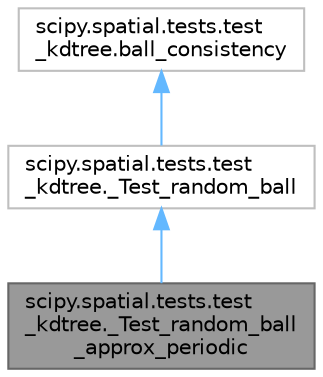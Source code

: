 digraph "scipy.spatial.tests.test_kdtree._Test_random_ball_approx_periodic"
{
 // LATEX_PDF_SIZE
  bgcolor="transparent";
  edge [fontname=Helvetica,fontsize=10,labelfontname=Helvetica,labelfontsize=10];
  node [fontname=Helvetica,fontsize=10,shape=box,height=0.2,width=0.4];
  Node1 [id="Node000001",label="scipy.spatial.tests.test\l_kdtree._Test_random_ball\l_approx_periodic",height=0.2,width=0.4,color="gray40", fillcolor="grey60", style="filled", fontcolor="black",tooltip=" "];
  Node2 -> Node1 [id="edge1_Node000001_Node000002",dir="back",color="steelblue1",style="solid",tooltip=" "];
  Node2 [id="Node000002",label="scipy.spatial.tests.test\l_kdtree._Test_random_ball",height=0.2,width=0.4,color="grey75", fillcolor="white", style="filled",URL="$d4/d01/classscipy_1_1spatial_1_1tests_1_1test__kdtree_1_1__Test__random__ball.html",tooltip=" "];
  Node3 -> Node2 [id="edge2_Node000002_Node000003",dir="back",color="steelblue1",style="solid",tooltip=" "];
  Node3 [id="Node000003",label="scipy.spatial.tests.test\l_kdtree.ball_consistency",height=0.2,width=0.4,color="grey75", fillcolor="white", style="filled",URL="$d7/de9/classscipy_1_1spatial_1_1tests_1_1test__kdtree_1_1ball__consistency.html",tooltip=" "];
}

